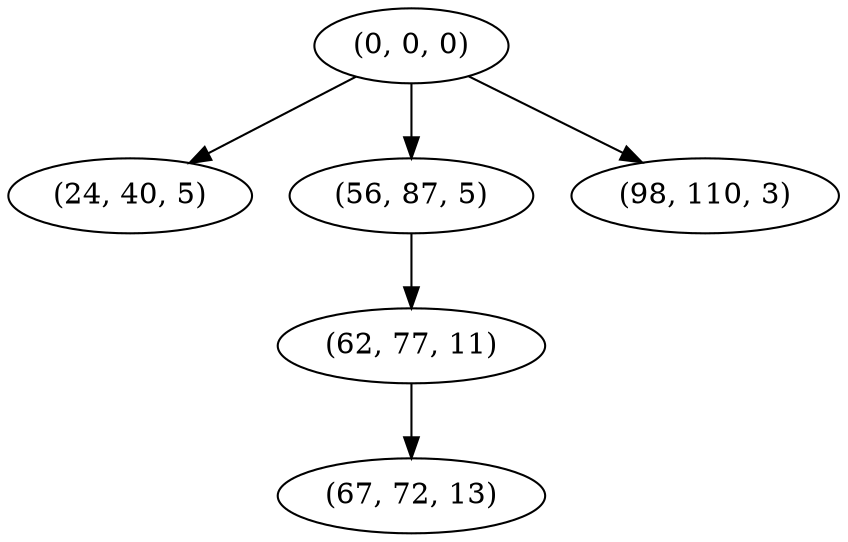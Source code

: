 digraph tree {
    "(0, 0, 0)";
    "(24, 40, 5)";
    "(56, 87, 5)";
    "(62, 77, 11)";
    "(67, 72, 13)";
    "(98, 110, 3)";
    "(0, 0, 0)" -> "(24, 40, 5)";
    "(0, 0, 0)" -> "(56, 87, 5)";
    "(0, 0, 0)" -> "(98, 110, 3)";
    "(56, 87, 5)" -> "(62, 77, 11)";
    "(62, 77, 11)" -> "(67, 72, 13)";
}
